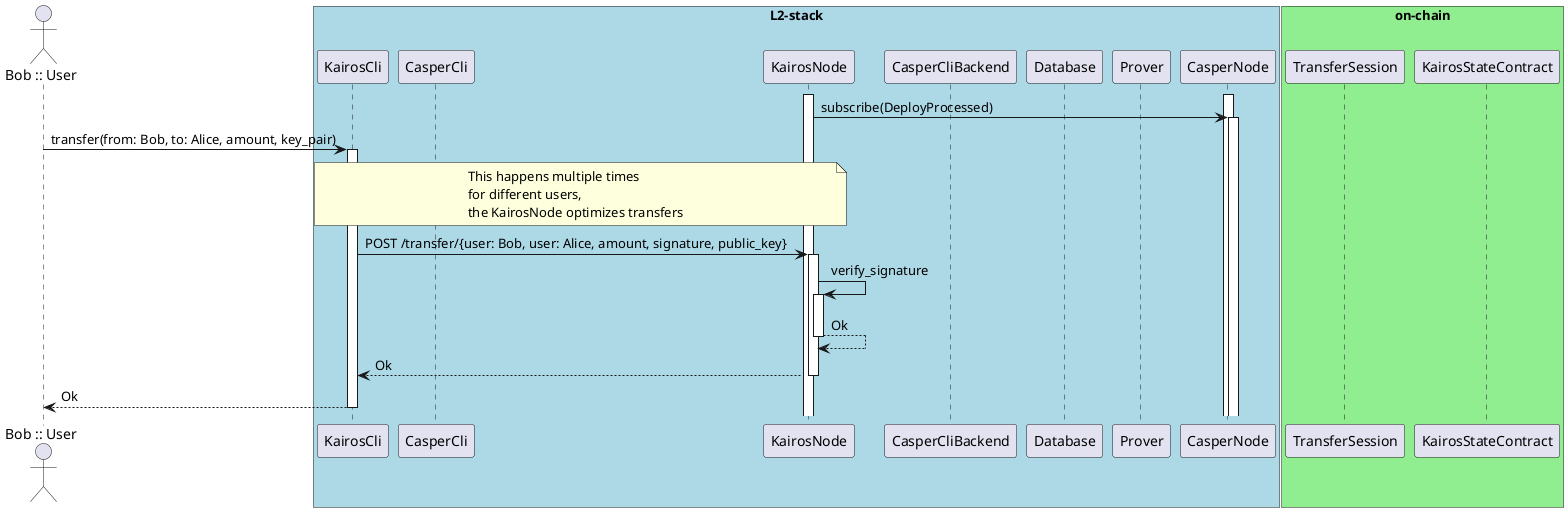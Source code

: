 @startuml
autoactivate on
actor "Bob :: User" as Bob
box "L2-stack" #LightBlue
participant KairosCli
participant CasperCli
participant KairosNode
participant CasperCliBackend
participant Database
participant Prover
participant CasperNode
end box
box "on-chain" #LightGreen
participant TransferSession
participant KairosStateContract
end box

activate CasperNode
activate KairosNode

KairosNode -> CasperNode: subscribe(DeployProcessed)
Bob -> KairosCli: transfer(from: Bob, to: Alice, amount, key_pair)

note over KairosCli, KairosNode
This happens multiple times
for different users,
the KairosNode optimizes transfers
end note 

KairosCli -> KairosNode: POST /transfer/{user: Bob, user: Alice, amount, signature, public_key}
KairosNode -> KairosNode: verify_signature
KairosNode --> KairosNode: Ok
KairosNode --> KairosCli: Ok
KairosCli --> Bob: Ok
@enduml
